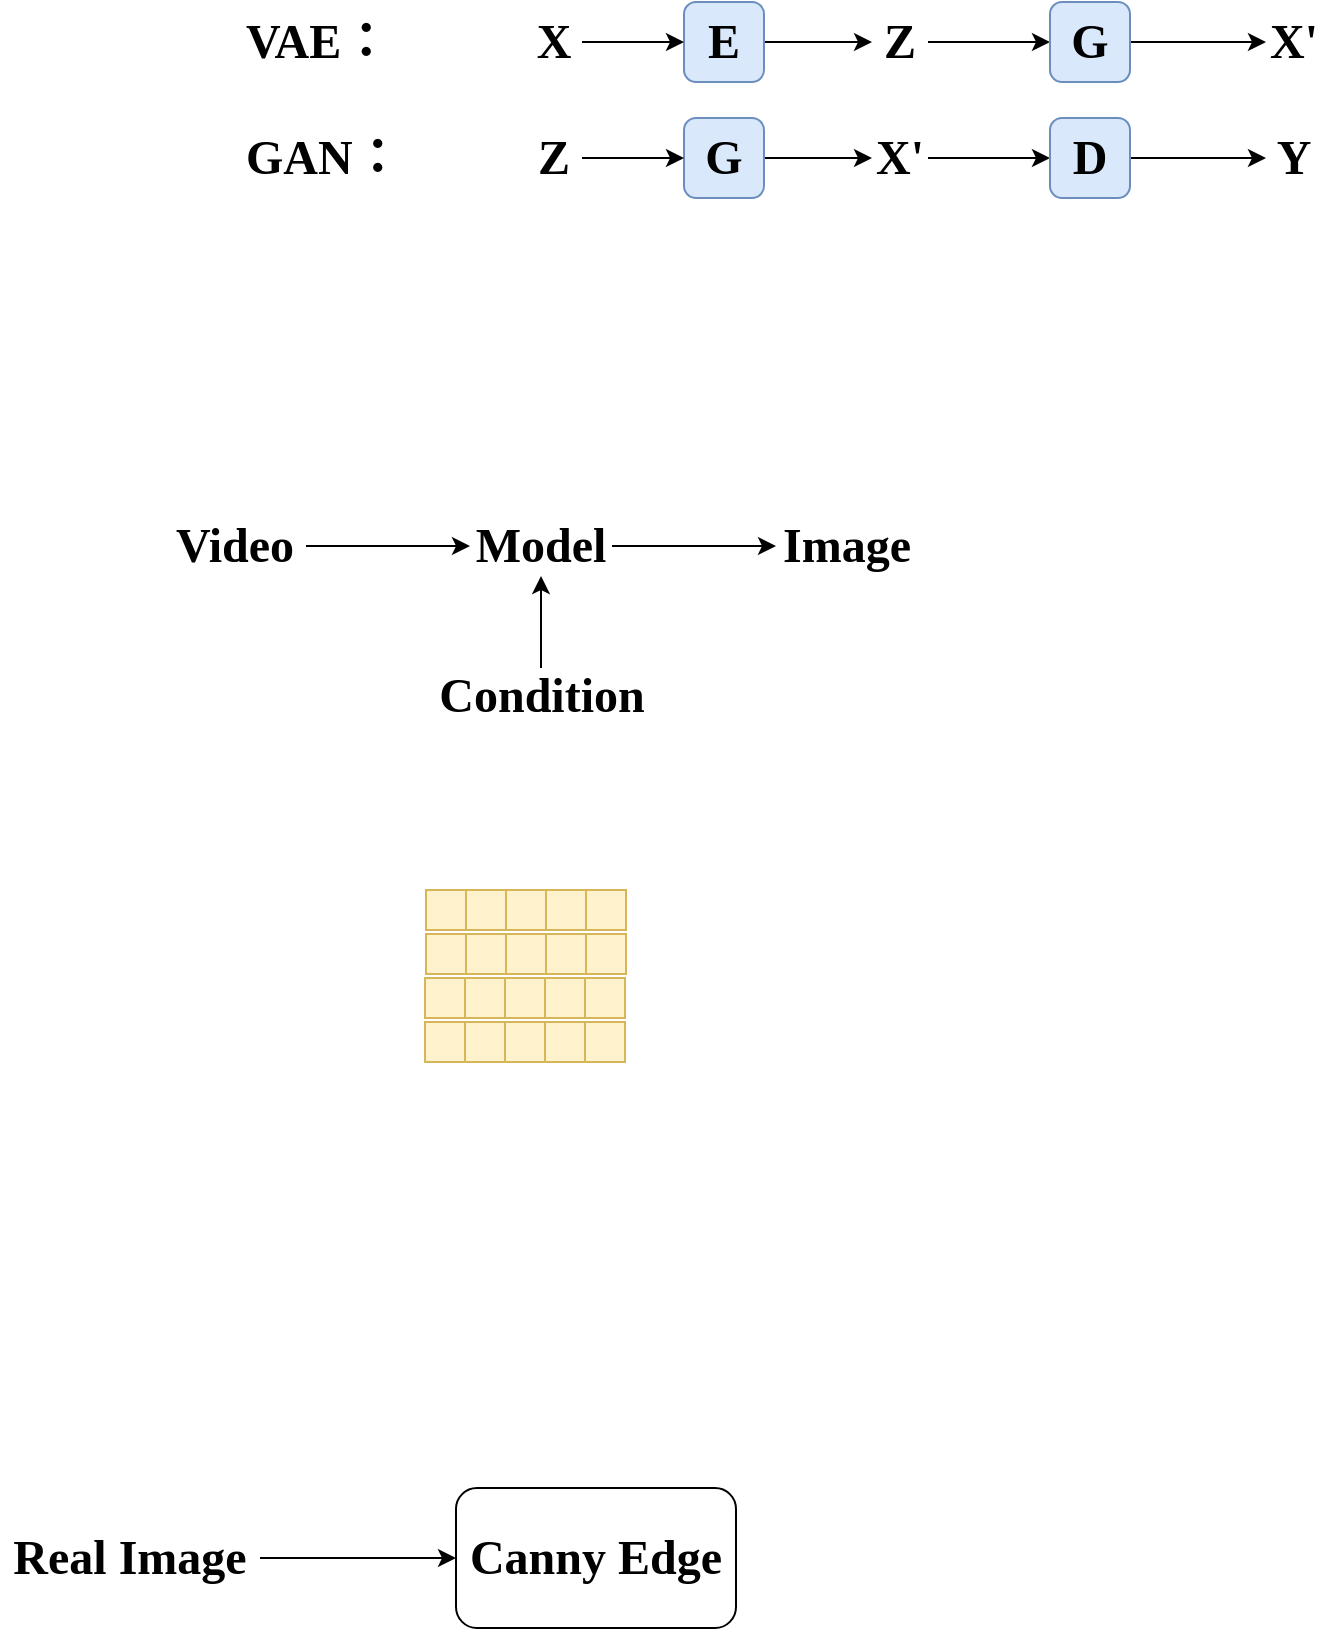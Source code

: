 <mxfile version="24.0.5" type="github">
  <diagram name="第 1 页" id="t-ahP6mDuCEpyyadZloM">
    <mxGraphModel dx="1244" dy="434" grid="0" gridSize="10" guides="1" tooltips="1" connect="1" arrows="1" fold="1" page="0" pageScale="1" pageWidth="827" pageHeight="1169" math="0" shadow="0">
      <root>
        <mxCell id="0" />
        <mxCell id="1" parent="0" />
        <mxCell id="YfCwJt3RlYymXO0Li0h6-1" value="&lt;font size=&quot;1&quot; face=&quot;Times New Roman&quot;&gt;&lt;b style=&quot;font-size: 24px;&quot;&gt;VAE：&lt;/b&gt;&lt;/font&gt;" style="text;html=1;strokeColor=none;fillColor=none;align=left;verticalAlign=middle;whiteSpace=wrap;rounded=0;" parent="1" vertex="1">
          <mxGeometry x="-53" y="304" width="71" height="30" as="geometry" />
        </mxCell>
        <mxCell id="YfCwJt3RlYymXO0Li0h6-8" style="edgeStyle=orthogonalEdgeStyle;rounded=0;orthogonalLoop=1;jettySize=auto;html=1;entryX=0;entryY=0.5;entryDx=0;entryDy=0;" parent="1" source="YfCwJt3RlYymXO0Li0h6-2" target="YfCwJt3RlYymXO0Li0h6-4" edge="1">
          <mxGeometry relative="1" as="geometry" />
        </mxCell>
        <mxCell id="YfCwJt3RlYymXO0Li0h6-2" value="&lt;font size=&quot;1&quot; face=&quot;Times New Roman&quot;&gt;&lt;b style=&quot;font-size: 24px;&quot;&gt;E&lt;/b&gt;&lt;/font&gt;" style="rounded=1;whiteSpace=wrap;html=1;fillColor=#dae8fc;strokeColor=#6c8ebf;" parent="1" vertex="1">
          <mxGeometry x="168" y="299" width="40" height="40" as="geometry" />
        </mxCell>
        <mxCell id="YfCwJt3RlYymXO0Li0h6-7" style="edgeStyle=orthogonalEdgeStyle;rounded=0;orthogonalLoop=1;jettySize=auto;html=1;entryX=0;entryY=0.5;entryDx=0;entryDy=0;" parent="1" source="YfCwJt3RlYymXO0Li0h6-3" target="YfCwJt3RlYymXO0Li0h6-2" edge="1">
          <mxGeometry relative="1" as="geometry" />
        </mxCell>
        <mxCell id="YfCwJt3RlYymXO0Li0h6-3" value="&lt;font size=&quot;1&quot; face=&quot;Times New Roman&quot;&gt;&lt;b style=&quot;font-size: 24px;&quot;&gt;X&lt;/b&gt;&lt;/font&gt;" style="text;html=1;strokeColor=none;fillColor=none;align=center;verticalAlign=middle;whiteSpace=wrap;rounded=0;" parent="1" vertex="1">
          <mxGeometry x="89" y="304" width="28" height="30" as="geometry" />
        </mxCell>
        <mxCell id="YfCwJt3RlYymXO0Li0h6-9" style="edgeStyle=orthogonalEdgeStyle;rounded=0;orthogonalLoop=1;jettySize=auto;html=1;entryX=0;entryY=0.5;entryDx=0;entryDy=0;" parent="1" source="YfCwJt3RlYymXO0Li0h6-4" target="YfCwJt3RlYymXO0Li0h6-6" edge="1">
          <mxGeometry relative="1" as="geometry" />
        </mxCell>
        <mxCell id="YfCwJt3RlYymXO0Li0h6-4" value="&lt;font size=&quot;1&quot; face=&quot;Times New Roman&quot;&gt;&lt;b style=&quot;font-size: 24px;&quot;&gt;Z&lt;/b&gt;&lt;/font&gt;" style="text;html=1;strokeColor=none;fillColor=none;align=center;verticalAlign=middle;whiteSpace=wrap;rounded=0;" parent="1" vertex="1">
          <mxGeometry x="262" y="304" width="28" height="30" as="geometry" />
        </mxCell>
        <mxCell id="YfCwJt3RlYymXO0Li0h6-5" value="&lt;font size=&quot;1&quot; face=&quot;Times New Roman&quot;&gt;&lt;b style=&quot;font-size: 24px;&quot;&gt;X&#39;&lt;/b&gt;&lt;/font&gt;" style="text;html=1;strokeColor=none;fillColor=none;align=center;verticalAlign=middle;whiteSpace=wrap;rounded=0;" parent="1" vertex="1">
          <mxGeometry x="459" y="304" width="28" height="30" as="geometry" />
        </mxCell>
        <mxCell id="YfCwJt3RlYymXO0Li0h6-10" style="edgeStyle=orthogonalEdgeStyle;rounded=0;orthogonalLoop=1;jettySize=auto;html=1;entryX=0;entryY=0.5;entryDx=0;entryDy=0;" parent="1" source="YfCwJt3RlYymXO0Li0h6-6" target="YfCwJt3RlYymXO0Li0h6-5" edge="1">
          <mxGeometry relative="1" as="geometry" />
        </mxCell>
        <mxCell id="YfCwJt3RlYymXO0Li0h6-6" value="&lt;font size=&quot;1&quot; face=&quot;Times New Roman&quot;&gt;&lt;b style=&quot;font-size: 24px;&quot;&gt;G&lt;/b&gt;&lt;/font&gt;" style="rounded=1;whiteSpace=wrap;html=1;fillColor=#dae8fc;strokeColor=#6c8ebf;" parent="1" vertex="1">
          <mxGeometry x="351" y="299" width="40" height="40" as="geometry" />
        </mxCell>
        <mxCell id="YfCwJt3RlYymXO0Li0h6-11" value="&lt;font size=&quot;1&quot; face=&quot;Times New Roman&quot;&gt;&lt;b style=&quot;font-size: 24px;&quot;&gt;GAN：&lt;/b&gt;&lt;/font&gt;" style="text;html=1;strokeColor=none;fillColor=none;align=left;verticalAlign=middle;whiteSpace=wrap;rounded=0;" parent="1" vertex="1">
          <mxGeometry x="-53" y="362" width="71" height="30" as="geometry" />
        </mxCell>
        <mxCell id="YfCwJt3RlYymXO0Li0h6-12" style="edgeStyle=orthogonalEdgeStyle;rounded=0;orthogonalLoop=1;jettySize=auto;html=1;entryX=0;entryY=0.5;entryDx=0;entryDy=0;" parent="1" source="YfCwJt3RlYymXO0Li0h6-13" target="YfCwJt3RlYymXO0Li0h6-17" edge="1">
          <mxGeometry relative="1" as="geometry" />
        </mxCell>
        <mxCell id="YfCwJt3RlYymXO0Li0h6-13" value="&lt;font size=&quot;1&quot; face=&quot;Times New Roman&quot;&gt;&lt;b style=&quot;font-size: 24px;&quot;&gt;G&lt;/b&gt;&lt;/font&gt;" style="rounded=1;whiteSpace=wrap;html=1;fillColor=#dae8fc;strokeColor=#6c8ebf;" parent="1" vertex="1">
          <mxGeometry x="168" y="357" width="40" height="40" as="geometry" />
        </mxCell>
        <mxCell id="YfCwJt3RlYymXO0Li0h6-14" style="edgeStyle=orthogonalEdgeStyle;rounded=0;orthogonalLoop=1;jettySize=auto;html=1;entryX=0;entryY=0.5;entryDx=0;entryDy=0;" parent="1" source="YfCwJt3RlYymXO0Li0h6-15" target="YfCwJt3RlYymXO0Li0h6-13" edge="1">
          <mxGeometry relative="1" as="geometry" />
        </mxCell>
        <mxCell id="YfCwJt3RlYymXO0Li0h6-15" value="&lt;font size=&quot;1&quot; face=&quot;Times New Roman&quot;&gt;&lt;b style=&quot;font-size: 24px;&quot;&gt;Z&lt;/b&gt;&lt;/font&gt;" style="text;html=1;strokeColor=none;fillColor=none;align=center;verticalAlign=middle;whiteSpace=wrap;rounded=0;" parent="1" vertex="1">
          <mxGeometry x="89" y="362" width="28" height="30" as="geometry" />
        </mxCell>
        <mxCell id="YfCwJt3RlYymXO0Li0h6-16" style="edgeStyle=orthogonalEdgeStyle;rounded=0;orthogonalLoop=1;jettySize=auto;html=1;entryX=0;entryY=0.5;entryDx=0;entryDy=0;" parent="1" source="YfCwJt3RlYymXO0Li0h6-17" target="YfCwJt3RlYymXO0Li0h6-20" edge="1">
          <mxGeometry relative="1" as="geometry" />
        </mxCell>
        <mxCell id="YfCwJt3RlYymXO0Li0h6-17" value="&lt;font size=&quot;1&quot; face=&quot;Times New Roman&quot;&gt;&lt;b style=&quot;font-size: 24px;&quot;&gt;X&#39;&lt;/b&gt;&lt;/font&gt;" style="text;html=1;strokeColor=none;fillColor=none;align=center;verticalAlign=middle;whiteSpace=wrap;rounded=0;" parent="1" vertex="1">
          <mxGeometry x="262" y="362" width="28" height="30" as="geometry" />
        </mxCell>
        <mxCell id="YfCwJt3RlYymXO0Li0h6-18" value="&lt;font size=&quot;1&quot; face=&quot;Times New Roman&quot;&gt;&lt;b style=&quot;font-size: 24px;&quot;&gt;Y&lt;/b&gt;&lt;/font&gt;" style="text;html=1;strokeColor=none;fillColor=none;align=center;verticalAlign=middle;whiteSpace=wrap;rounded=0;" parent="1" vertex="1">
          <mxGeometry x="459" y="362" width="28" height="30" as="geometry" />
        </mxCell>
        <mxCell id="YfCwJt3RlYymXO0Li0h6-19" style="edgeStyle=orthogonalEdgeStyle;rounded=0;orthogonalLoop=1;jettySize=auto;html=1;entryX=0;entryY=0.5;entryDx=0;entryDy=0;" parent="1" source="YfCwJt3RlYymXO0Li0h6-20" target="YfCwJt3RlYymXO0Li0h6-18" edge="1">
          <mxGeometry relative="1" as="geometry" />
        </mxCell>
        <mxCell id="YfCwJt3RlYymXO0Li0h6-20" value="&lt;font size=&quot;1&quot; face=&quot;Times New Roman&quot;&gt;&lt;b style=&quot;font-size: 24px;&quot;&gt;D&lt;/b&gt;&lt;/font&gt;" style="rounded=1;whiteSpace=wrap;html=1;fillColor=#dae8fc;strokeColor=#6c8ebf;" parent="1" vertex="1">
          <mxGeometry x="351" y="357" width="40" height="40" as="geometry" />
        </mxCell>
        <mxCell id="YfCwJt3RlYymXO0Li0h6-25" style="edgeStyle=orthogonalEdgeStyle;rounded=0;orthogonalLoop=1;jettySize=auto;html=1;entryX=0;entryY=0.5;entryDx=0;entryDy=0;" parent="1" source="YfCwJt3RlYymXO0Li0h6-21" target="YfCwJt3RlYymXO0Li0h6-24" edge="1">
          <mxGeometry relative="1" as="geometry" />
        </mxCell>
        <mxCell id="YfCwJt3RlYymXO0Li0h6-21" value="&lt;font size=&quot;1&quot; face=&quot;Times New Roman&quot;&gt;&lt;b style=&quot;font-size: 24px;&quot;&gt;Video&lt;/b&gt;&lt;/font&gt;" style="text;html=1;strokeColor=none;fillColor=none;align=center;verticalAlign=middle;whiteSpace=wrap;rounded=0;" parent="1" vertex="1">
          <mxGeometry x="-92" y="556" width="71" height="30" as="geometry" />
        </mxCell>
        <mxCell id="YfCwJt3RlYymXO0Li0h6-22" value="&lt;font size=&quot;1&quot; face=&quot;Times New Roman&quot;&gt;&lt;b style=&quot;font-size: 24px;&quot;&gt;Image&lt;/b&gt;&lt;/font&gt;" style="text;html=1;strokeColor=none;fillColor=none;align=center;verticalAlign=middle;whiteSpace=wrap;rounded=0;" parent="1" vertex="1">
          <mxGeometry x="214" y="556" width="71" height="30" as="geometry" />
        </mxCell>
        <mxCell id="YfCwJt3RlYymXO0Li0h6-27" style="edgeStyle=orthogonalEdgeStyle;rounded=0;orthogonalLoop=1;jettySize=auto;html=1;" parent="1" source="YfCwJt3RlYymXO0Li0h6-23" target="YfCwJt3RlYymXO0Li0h6-24" edge="1">
          <mxGeometry relative="1" as="geometry" />
        </mxCell>
        <mxCell id="YfCwJt3RlYymXO0Li0h6-23" value="&lt;font size=&quot;1&quot; face=&quot;Times New Roman&quot;&gt;&lt;b style=&quot;font-size: 24px;&quot;&gt;Condition&lt;/b&gt;&lt;/font&gt;" style="text;html=1;strokeColor=none;fillColor=none;align=center;verticalAlign=middle;whiteSpace=wrap;rounded=0;" parent="1" vertex="1">
          <mxGeometry x="38.5" y="632" width="116" height="27" as="geometry" />
        </mxCell>
        <mxCell id="YfCwJt3RlYymXO0Li0h6-26" style="edgeStyle=orthogonalEdgeStyle;rounded=0;orthogonalLoop=1;jettySize=auto;html=1;" parent="1" source="YfCwJt3RlYymXO0Li0h6-24" target="YfCwJt3RlYymXO0Li0h6-22" edge="1">
          <mxGeometry relative="1" as="geometry" />
        </mxCell>
        <mxCell id="YfCwJt3RlYymXO0Li0h6-24" value="&lt;font size=&quot;1&quot; face=&quot;Times New Roman&quot;&gt;&lt;b style=&quot;font-size: 24px;&quot;&gt;Model&lt;/b&gt;&lt;/font&gt;" style="text;html=1;strokeColor=none;fillColor=none;align=center;verticalAlign=middle;whiteSpace=wrap;rounded=0;" parent="1" vertex="1">
          <mxGeometry x="61" y="556" width="71" height="30" as="geometry" />
        </mxCell>
        <mxCell id="YfCwJt3RlYymXO0Li0h6-28" value="" style="rounded=0;whiteSpace=wrap;html=1;fillColor=#fff2cc;strokeColor=#d6b656;" parent="1" vertex="1">
          <mxGeometry x="39" y="743" width="20" height="20" as="geometry" />
        </mxCell>
        <mxCell id="YfCwJt3RlYymXO0Li0h6-29" value="" style="rounded=0;whiteSpace=wrap;html=1;fillColor=#fff2cc;strokeColor=#d6b656;" parent="1" vertex="1">
          <mxGeometry x="59" y="743" width="20" height="20" as="geometry" />
        </mxCell>
        <mxCell id="YfCwJt3RlYymXO0Li0h6-30" value="" style="rounded=0;whiteSpace=wrap;html=1;fillColor=#fff2cc;strokeColor=#d6b656;" parent="1" vertex="1">
          <mxGeometry x="79" y="743" width="20" height="20" as="geometry" />
        </mxCell>
        <mxCell id="YfCwJt3RlYymXO0Li0h6-31" value="" style="rounded=0;whiteSpace=wrap;html=1;fillColor=#fff2cc;strokeColor=#d6b656;" parent="1" vertex="1">
          <mxGeometry x="99" y="743" width="20" height="20" as="geometry" />
        </mxCell>
        <mxCell id="YfCwJt3RlYymXO0Li0h6-32" value="" style="rounded=0;whiteSpace=wrap;html=1;fillColor=#fff2cc;strokeColor=#d6b656;" parent="1" vertex="1">
          <mxGeometry x="119" y="743" width="20" height="20" as="geometry" />
        </mxCell>
        <mxCell id="YfCwJt3RlYymXO0Li0h6-33" value="" style="rounded=0;whiteSpace=wrap;html=1;fillColor=#fff2cc;strokeColor=#d6b656;" parent="1" vertex="1">
          <mxGeometry x="39" y="765" width="20" height="20" as="geometry" />
        </mxCell>
        <mxCell id="YfCwJt3RlYymXO0Li0h6-34" value="" style="rounded=0;whiteSpace=wrap;html=1;fillColor=#fff2cc;strokeColor=#d6b656;" parent="1" vertex="1">
          <mxGeometry x="59" y="765" width="20" height="20" as="geometry" />
        </mxCell>
        <mxCell id="YfCwJt3RlYymXO0Li0h6-35" value="" style="rounded=0;whiteSpace=wrap;html=1;fillColor=#fff2cc;strokeColor=#d6b656;" parent="1" vertex="1">
          <mxGeometry x="79" y="765" width="20" height="20" as="geometry" />
        </mxCell>
        <mxCell id="YfCwJt3RlYymXO0Li0h6-36" value="" style="rounded=0;whiteSpace=wrap;html=1;fillColor=#fff2cc;strokeColor=#d6b656;" parent="1" vertex="1">
          <mxGeometry x="99" y="765" width="20" height="20" as="geometry" />
        </mxCell>
        <mxCell id="YfCwJt3RlYymXO0Li0h6-37" value="" style="rounded=0;whiteSpace=wrap;html=1;fillColor=#fff2cc;strokeColor=#d6b656;" parent="1" vertex="1">
          <mxGeometry x="119" y="765" width="20" height="20" as="geometry" />
        </mxCell>
        <mxCell id="YfCwJt3RlYymXO0Li0h6-43" value="" style="rounded=0;whiteSpace=wrap;html=1;fillColor=#fff2cc;strokeColor=#d6b656;" parent="1" vertex="1">
          <mxGeometry x="38.5" y="787" width="20" height="20" as="geometry" />
        </mxCell>
        <mxCell id="YfCwJt3RlYymXO0Li0h6-44" value="" style="rounded=0;whiteSpace=wrap;html=1;fillColor=#fff2cc;strokeColor=#d6b656;" parent="1" vertex="1">
          <mxGeometry x="58.5" y="787" width="20" height="20" as="geometry" />
        </mxCell>
        <mxCell id="YfCwJt3RlYymXO0Li0h6-45" value="" style="rounded=0;whiteSpace=wrap;html=1;fillColor=#fff2cc;strokeColor=#d6b656;" parent="1" vertex="1">
          <mxGeometry x="78.5" y="787" width="20" height="20" as="geometry" />
        </mxCell>
        <mxCell id="YfCwJt3RlYymXO0Li0h6-46" value="" style="rounded=0;whiteSpace=wrap;html=1;fillColor=#fff2cc;strokeColor=#d6b656;" parent="1" vertex="1">
          <mxGeometry x="98.5" y="787" width="20" height="20" as="geometry" />
        </mxCell>
        <mxCell id="YfCwJt3RlYymXO0Li0h6-47" value="" style="rounded=0;whiteSpace=wrap;html=1;fillColor=#fff2cc;strokeColor=#d6b656;" parent="1" vertex="1">
          <mxGeometry x="118.5" y="787" width="20" height="20" as="geometry" />
        </mxCell>
        <mxCell id="YfCwJt3RlYymXO0Li0h6-48" value="" style="rounded=0;whiteSpace=wrap;html=1;fillColor=#fff2cc;strokeColor=#d6b656;" parent="1" vertex="1">
          <mxGeometry x="38.5" y="809" width="20" height="20" as="geometry" />
        </mxCell>
        <mxCell id="YfCwJt3RlYymXO0Li0h6-49" value="" style="rounded=0;whiteSpace=wrap;html=1;fillColor=#fff2cc;strokeColor=#d6b656;" parent="1" vertex="1">
          <mxGeometry x="58.5" y="809" width="20" height="20" as="geometry" />
        </mxCell>
        <mxCell id="YfCwJt3RlYymXO0Li0h6-50" value="" style="rounded=0;whiteSpace=wrap;html=1;fillColor=#fff2cc;strokeColor=#d6b656;" parent="1" vertex="1">
          <mxGeometry x="78.5" y="809" width="20" height="20" as="geometry" />
        </mxCell>
        <mxCell id="YfCwJt3RlYymXO0Li0h6-51" value="" style="rounded=0;whiteSpace=wrap;html=1;fillColor=#fff2cc;strokeColor=#d6b656;" parent="1" vertex="1">
          <mxGeometry x="98.5" y="809" width="20" height="20" as="geometry" />
        </mxCell>
        <mxCell id="YfCwJt3RlYymXO0Li0h6-52" value="" style="rounded=0;whiteSpace=wrap;html=1;fillColor=#fff2cc;strokeColor=#d6b656;" parent="1" vertex="1">
          <mxGeometry x="118.5" y="809" width="20" height="20" as="geometry" />
        </mxCell>
        <mxCell id="moJ3L5sNSH10HrzQexoR-4" style="edgeStyle=orthogonalEdgeStyle;rounded=0;orthogonalLoop=1;jettySize=auto;html=1;entryX=0;entryY=0.5;entryDx=0;entryDy=0;" edge="1" parent="1" source="moJ3L5sNSH10HrzQexoR-1" target="moJ3L5sNSH10HrzQexoR-2">
          <mxGeometry relative="1" as="geometry" />
        </mxCell>
        <mxCell id="moJ3L5sNSH10HrzQexoR-1" value="&lt;font size=&quot;1&quot; face=&quot;Times New Roman&quot;&gt;&lt;b style=&quot;font-size: 24px;&quot;&gt;Real Image&lt;/b&gt;&lt;/font&gt;" style="text;html=1;strokeColor=none;fillColor=none;align=center;verticalAlign=middle;whiteSpace=wrap;rounded=0;" vertex="1" parent="1">
          <mxGeometry x="-174" y="1062" width="130" height="30" as="geometry" />
        </mxCell>
        <mxCell id="moJ3L5sNSH10HrzQexoR-2" value="" style="rounded=1;whiteSpace=wrap;html=1;aspect=fixed;" vertex="1" parent="1">
          <mxGeometry x="54" y="1042" width="140" height="70" as="geometry" />
        </mxCell>
        <mxCell id="moJ3L5sNSH10HrzQexoR-3" value="&lt;font size=&quot;1&quot; face=&quot;Times New Roman&quot;&gt;&lt;b style=&quot;font-size: 24px;&quot;&gt;Canny Edge&lt;/b&gt;&lt;/font&gt;" style="text;html=1;strokeColor=none;fillColor=none;align=center;verticalAlign=middle;whiteSpace=wrap;rounded=0;" vertex="1" parent="1">
          <mxGeometry x="59" y="1062" width="130" height="30" as="geometry" />
        </mxCell>
      </root>
    </mxGraphModel>
  </diagram>
</mxfile>
